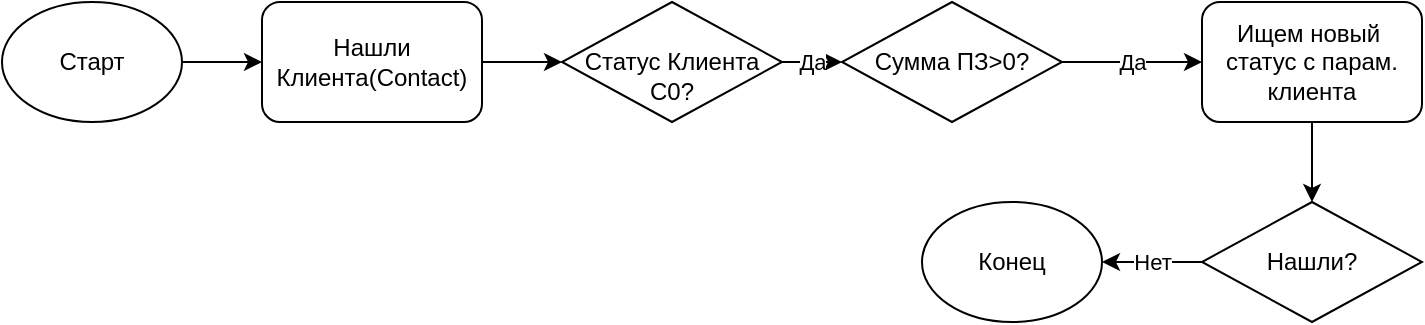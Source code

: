 <mxfile version="14.9.0" type="github">
  <diagram id="C5RBs43oDa-KdzZeNtuy" name="Page-1">
    <mxGraphModel dx="782" dy="468" grid="1" gridSize="10" guides="1" tooltips="1" connect="1" arrows="1" fold="1" page="1" pageScale="1" pageWidth="1200" pageHeight="1600" math="0" shadow="0">
      <root>
        <mxCell id="WIyWlLk6GJQsqaUBKTNV-0" />
        <mxCell id="WIyWlLk6GJQsqaUBKTNV-1" parent="WIyWlLk6GJQsqaUBKTNV-0" />
        <mxCell id="3xb-tLLcojEj-Dh_vudP-10" value="" style="edgeStyle=orthogonalEdgeStyle;rounded=0;orthogonalLoop=1;jettySize=auto;html=1;" edge="1" parent="WIyWlLk6GJQsqaUBKTNV-1" source="3xb-tLLcojEj-Dh_vudP-2" target="3xb-tLLcojEj-Dh_vudP-6">
          <mxGeometry relative="1" as="geometry" />
        </mxCell>
        <mxCell id="3xb-tLLcojEj-Dh_vudP-2" value="Нашли Клиента(Contact)" style="rounded=1;whiteSpace=wrap;html=1;" vertex="1" parent="WIyWlLk6GJQsqaUBKTNV-1">
          <mxGeometry x="140" y="100" width="110" height="60" as="geometry" />
        </mxCell>
        <mxCell id="3xb-tLLcojEj-Dh_vudP-11" value="Да" style="edgeStyle=orthogonalEdgeStyle;rounded=0;orthogonalLoop=1;jettySize=auto;html=1;" edge="1" parent="WIyWlLk6GJQsqaUBKTNV-1" source="3xb-tLLcojEj-Dh_vudP-6" target="3xb-tLLcojEj-Dh_vudP-7">
          <mxGeometry relative="1" as="geometry" />
        </mxCell>
        <mxCell id="3xb-tLLcojEj-Dh_vudP-6" value="&lt;br&gt;Статус Клиента C0?" style="rhombus;whiteSpace=wrap;html=1;" vertex="1" parent="WIyWlLk6GJQsqaUBKTNV-1">
          <mxGeometry x="290" y="100" width="110" height="60" as="geometry" />
        </mxCell>
        <mxCell id="3xb-tLLcojEj-Dh_vudP-12" value="Да" style="edgeStyle=orthogonalEdgeStyle;rounded=0;orthogonalLoop=1;jettySize=auto;html=1;" edge="1" parent="WIyWlLk6GJQsqaUBKTNV-1" source="3xb-tLLcojEj-Dh_vudP-7" target="3xb-tLLcojEj-Dh_vudP-8">
          <mxGeometry relative="1" as="geometry" />
        </mxCell>
        <mxCell id="3xb-tLLcojEj-Dh_vudP-7" value="Сумма ПЗ&amp;gt;0?" style="rhombus;whiteSpace=wrap;html=1;" vertex="1" parent="WIyWlLk6GJQsqaUBKTNV-1">
          <mxGeometry x="430" y="100" width="110" height="60" as="geometry" />
        </mxCell>
        <mxCell id="3xb-tLLcojEj-Dh_vudP-13" value="" style="edgeStyle=orthogonalEdgeStyle;rounded=0;orthogonalLoop=1;jettySize=auto;html=1;" edge="1" parent="WIyWlLk6GJQsqaUBKTNV-1" source="3xb-tLLcojEj-Dh_vudP-8" target="3xb-tLLcojEj-Dh_vudP-9">
          <mxGeometry relative="1" as="geometry" />
        </mxCell>
        <mxCell id="3xb-tLLcojEj-Dh_vudP-8" value="Ищем новый&amp;nbsp;&lt;br&gt;статус с парам.&lt;br&gt;клиента" style="rounded=1;whiteSpace=wrap;html=1;" vertex="1" parent="WIyWlLk6GJQsqaUBKTNV-1">
          <mxGeometry x="610" y="100" width="110" height="60" as="geometry" />
        </mxCell>
        <mxCell id="3xb-tLLcojEj-Dh_vudP-15" value="Нет" style="edgeStyle=orthogonalEdgeStyle;rounded=0;orthogonalLoop=1;jettySize=auto;html=1;" edge="1" parent="WIyWlLk6GJQsqaUBKTNV-1" source="3xb-tLLcojEj-Dh_vudP-9" target="3xb-tLLcojEj-Dh_vudP-14">
          <mxGeometry relative="1" as="geometry" />
        </mxCell>
        <mxCell id="3xb-tLLcojEj-Dh_vudP-9" value="Нашли?" style="rhombus;whiteSpace=wrap;html=1;" vertex="1" parent="WIyWlLk6GJQsqaUBKTNV-1">
          <mxGeometry x="610" y="200" width="110" height="60" as="geometry" />
        </mxCell>
        <mxCell id="3xb-tLLcojEj-Dh_vudP-14" value="Конец" style="ellipse;whiteSpace=wrap;html=1;" vertex="1" parent="WIyWlLk6GJQsqaUBKTNV-1">
          <mxGeometry x="470" y="200" width="90" height="60" as="geometry" />
        </mxCell>
        <mxCell id="3xb-tLLcojEj-Dh_vudP-18" value="" style="edgeStyle=orthogonalEdgeStyle;rounded=0;orthogonalLoop=1;jettySize=auto;html=1;" edge="1" parent="WIyWlLk6GJQsqaUBKTNV-1" source="3xb-tLLcojEj-Dh_vudP-16" target="3xb-tLLcojEj-Dh_vudP-2">
          <mxGeometry relative="1" as="geometry" />
        </mxCell>
        <mxCell id="3xb-tLLcojEj-Dh_vudP-16" value="Старт" style="ellipse;whiteSpace=wrap;html=1;" vertex="1" parent="WIyWlLk6GJQsqaUBKTNV-1">
          <mxGeometry x="10" y="100" width="90" height="60" as="geometry" />
        </mxCell>
      </root>
    </mxGraphModel>
  </diagram>
</mxfile>
